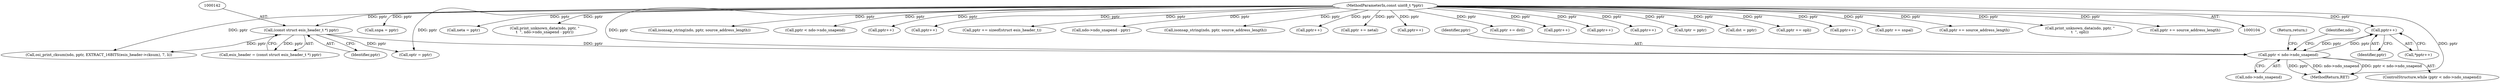 digraph "0_tcpdump_c177cb3800a9a68d79b2812f0ffcb9479abd6eb8@pointer" {
"1000227" [label="(Call,pptr++)"];
"1000216" [label="(Call,pptr < ndo->ndo_snapend)"];
"1000227" [label="(Call,pptr++)"];
"1000106" [label="(MethodParameterIn,const uint8_t *pptr)"];
"1000141" [label="(Call,(const struct esis_header_t *) pptr)"];
"1000449" [label="(Call,snpa = pptr)"];
"1000226" [label="(Call,*pptr++)"];
"1000143" [label="(Identifier,pptr)"];
"1000491" [label="(Call,neta = pptr)"];
"1000141" [label="(Call,(const struct esis_header_t *) pptr)"];
"1000700" [label="(Call,print_unknown_data(ndo, pptr, \"\n\t  \", ndo->ndo_snapend - pptr))"];
"1000618" [label="(Call,isonsap_string(ndo, pptr, source_address_length))"];
"1000695" [label="(Call,pptr < ndo->ndo_snapend)"];
"1000475" [label="(Call,pptr++)"];
"1000217" [label="(Identifier,pptr)"];
"1000740" [label="(Call,pptr++)"];
"1000216" [label="(Call,pptr < ndo->ndo_snapend)"];
"1000342" [label="(Call,pptr += sizeof(struct esis_header_t))"];
"1000704" [label="(Call,ndo->ndo_snapend - pptr)"];
"1000139" [label="(Call,esis_header = (const struct esis_header_t *) pptr)"];
"1000675" [label="(Call,isonsap_string(ndo, pptr, source_address_length))"];
"1000228" [label="(Identifier,pptr)"];
"1000431" [label="(Call,pptr++)"];
"1000494" [label="(Call,pptr += netal)"];
"1000378" [label="(Call,pptr++)"];
"1000215" [label="(ControlStructure,while (pptr < ndo->ndo_snapend))"];
"1000310" [label="(Call,osi_print_cksum(ndo, pptr, EXTRACT_16BITS(esis_header->cksum), 7, li))"];
"1000229" [label="(Return,return;)"];
"1000223" [label="(Identifier,ndo)"];
"1000399" [label="(Call,pptr += dstl)"];
"1000735" [label="(Call,pptr++)"];
"1000561" [label="(Call,pptr++)"];
"1000152" [label="(Call,optr = pptr)"];
"1000593" [label="(Call,pptr++)"];
"1000760" [label="(Call,tptr = pptr)"];
"1000396" [label="(Call,dst = pptr)"];
"1000860" [label="(Call,pptr += opli)"];
"1000106" [label="(MethodParameterIn,const uint8_t *pptr)"];
"1000650" [label="(Call,pptr++)"];
"1000865" [label="(MethodReturn,RET)"];
"1000452" [label="(Call,pptr += snpal)"];
"1000679" [label="(Call,pptr += source_address_length)"];
"1000855" [label="(Call,print_unknown_data(ndo, pptr, \"\n\t  \", opli))"];
"1000218" [label="(Call,ndo->ndo_snapend)"];
"1000622" [label="(Call,pptr += source_address_length)"];
"1000227" [label="(Call,pptr++)"];
"1000227" -> "1000226"  [label="AST: "];
"1000227" -> "1000228"  [label="CFG: "];
"1000228" -> "1000227"  [label="AST: "];
"1000226" -> "1000227"  [label="CFG: "];
"1000227" -> "1000216"  [label="DDG: pptr"];
"1000216" -> "1000227"  [label="DDG: pptr"];
"1000106" -> "1000227"  [label="DDG: pptr"];
"1000216" -> "1000215"  [label="AST: "];
"1000216" -> "1000218"  [label="CFG: "];
"1000217" -> "1000216"  [label="AST: "];
"1000218" -> "1000216"  [label="AST: "];
"1000223" -> "1000216"  [label="CFG: "];
"1000229" -> "1000216"  [label="CFG: "];
"1000216" -> "1000865"  [label="DDG: pptr < ndo->ndo_snapend"];
"1000216" -> "1000865"  [label="DDG: pptr"];
"1000216" -> "1000865"  [label="DDG: ndo->ndo_snapend"];
"1000106" -> "1000216"  [label="DDG: pptr"];
"1000141" -> "1000216"  [label="DDG: pptr"];
"1000106" -> "1000104"  [label="AST: "];
"1000106" -> "1000865"  [label="DDG: pptr"];
"1000106" -> "1000141"  [label="DDG: pptr"];
"1000106" -> "1000152"  [label="DDG: pptr"];
"1000106" -> "1000310"  [label="DDG: pptr"];
"1000106" -> "1000342"  [label="DDG: pptr"];
"1000106" -> "1000378"  [label="DDG: pptr"];
"1000106" -> "1000396"  [label="DDG: pptr"];
"1000106" -> "1000399"  [label="DDG: pptr"];
"1000106" -> "1000431"  [label="DDG: pptr"];
"1000106" -> "1000449"  [label="DDG: pptr"];
"1000106" -> "1000452"  [label="DDG: pptr"];
"1000106" -> "1000475"  [label="DDG: pptr"];
"1000106" -> "1000491"  [label="DDG: pptr"];
"1000106" -> "1000494"  [label="DDG: pptr"];
"1000106" -> "1000561"  [label="DDG: pptr"];
"1000106" -> "1000593"  [label="DDG: pptr"];
"1000106" -> "1000618"  [label="DDG: pptr"];
"1000106" -> "1000622"  [label="DDG: pptr"];
"1000106" -> "1000650"  [label="DDG: pptr"];
"1000106" -> "1000675"  [label="DDG: pptr"];
"1000106" -> "1000679"  [label="DDG: pptr"];
"1000106" -> "1000695"  [label="DDG: pptr"];
"1000106" -> "1000700"  [label="DDG: pptr"];
"1000106" -> "1000704"  [label="DDG: pptr"];
"1000106" -> "1000735"  [label="DDG: pptr"];
"1000106" -> "1000740"  [label="DDG: pptr"];
"1000106" -> "1000760"  [label="DDG: pptr"];
"1000106" -> "1000855"  [label="DDG: pptr"];
"1000106" -> "1000860"  [label="DDG: pptr"];
"1000141" -> "1000139"  [label="AST: "];
"1000141" -> "1000143"  [label="CFG: "];
"1000142" -> "1000141"  [label="AST: "];
"1000143" -> "1000141"  [label="AST: "];
"1000139" -> "1000141"  [label="CFG: "];
"1000141" -> "1000139"  [label="DDG: pptr"];
"1000141" -> "1000152"  [label="DDG: pptr"];
"1000141" -> "1000310"  [label="DDG: pptr"];
}
